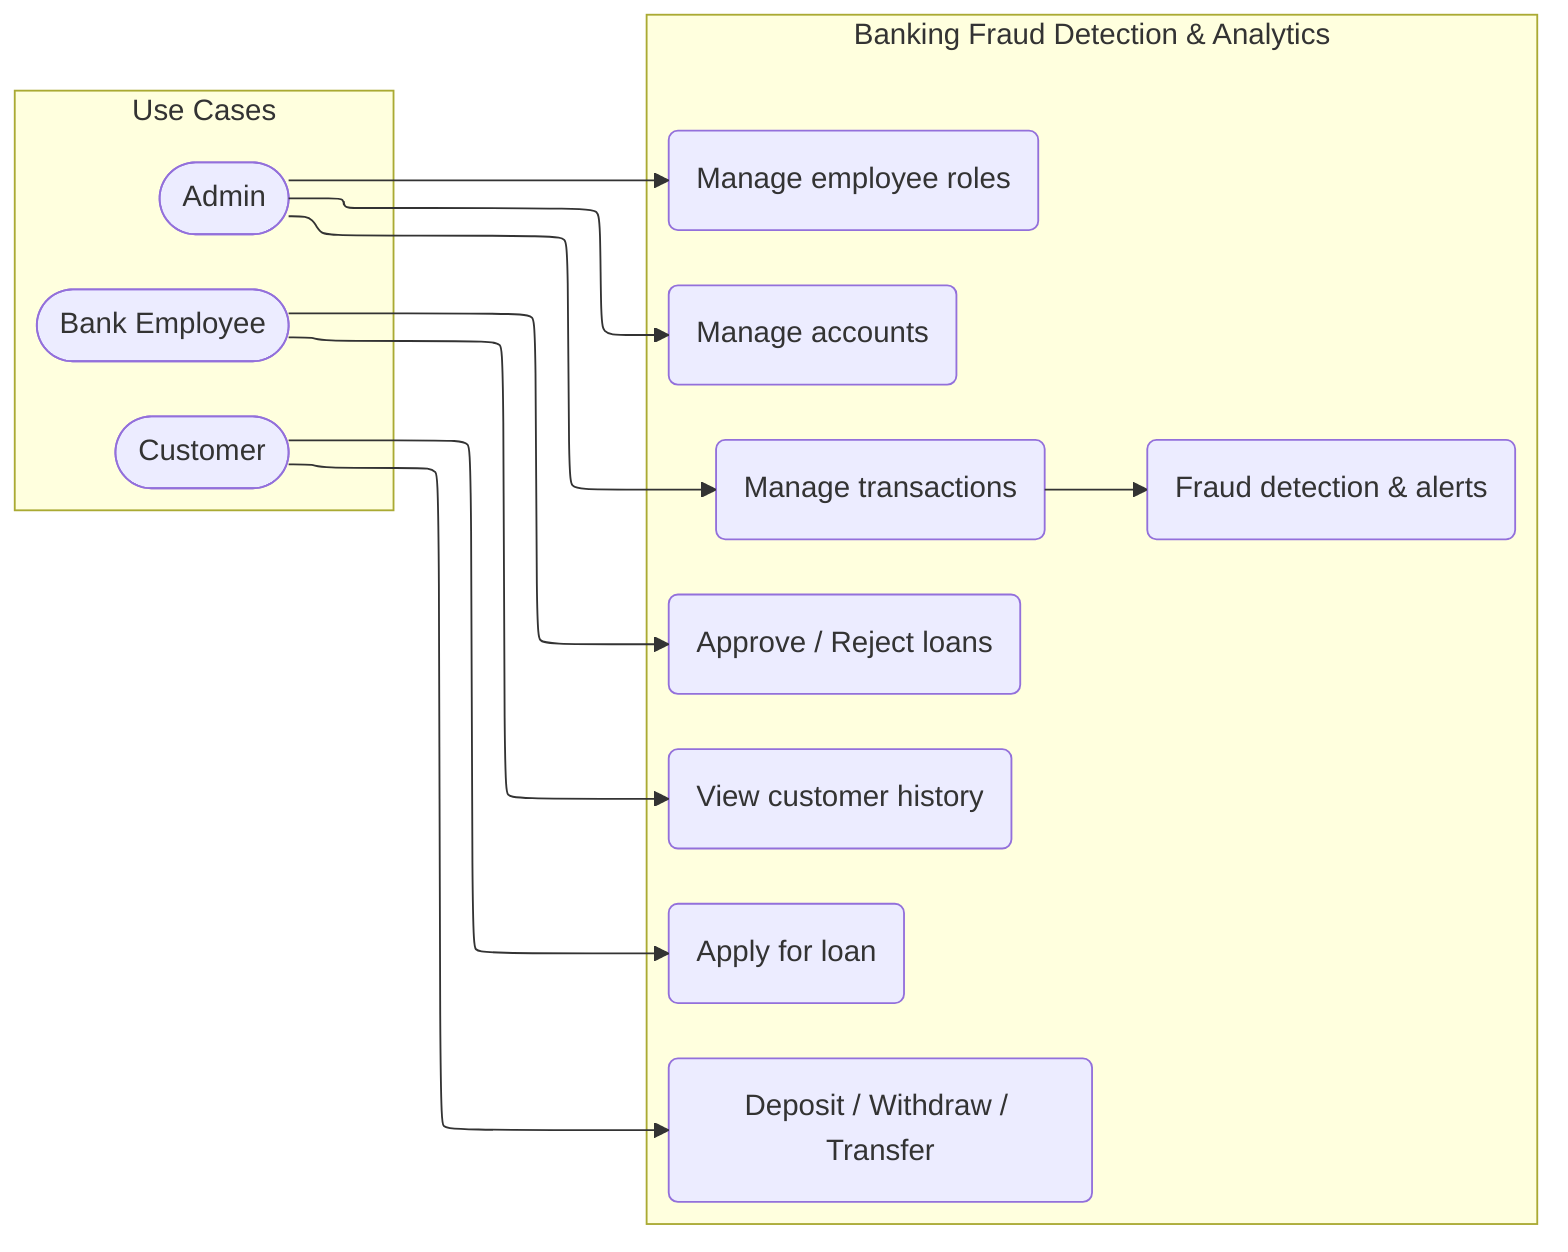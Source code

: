 ---
config:
  layout: elk
---
flowchart LR
 subgraph System["Banking Fraud Detection & Analytics"]
        UC1("Manage accounts")
        UC2("Manage transactions")
        UC3("Manage employee roles")
        UC4("Approve / Reject loans")
        UC5("View customer history")
        UC6("Deposit / Withdraw / Transfer")
        UC7("Apply for loan")
        UC8("Fraud detection & alerts")
  end
  subgraph UseCases["Use Cases"]
    Admin(["Admin"]) --> UC1 & UC2 & UC3
    Emp(["Bank Employee"]) --> UC4 & UC5
    Cust(["Customer"]) --> UC6 & UC7
    UC2 --> UC8
  end